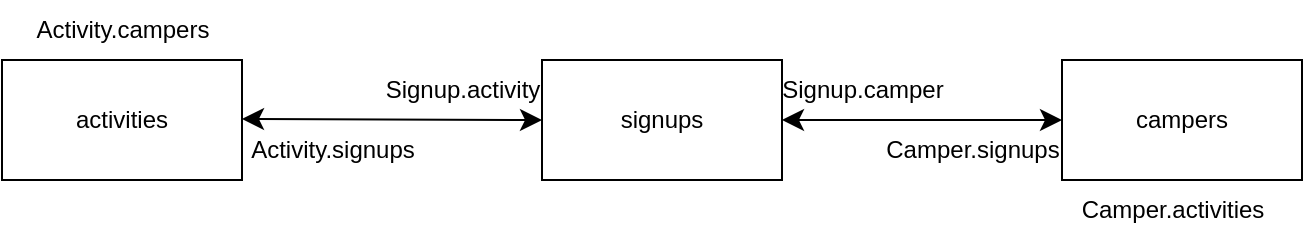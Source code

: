 <mxfile>
    <diagram id="ZNVmjGKRIGdSezwTeSJG" name="Page-1">
        <mxGraphModel dx="435" dy="375" grid="1" gridSize="10" guides="1" tooltips="1" connect="1" arrows="1" fold="1" page="1" pageScale="1" pageWidth="850" pageHeight="1100" math="0" shadow="0">
            <root>
                <mxCell id="0"/>
                <mxCell id="1" parent="0"/>
                <mxCell id="2" value="activities" style="whiteSpace=wrap;html=1;" vertex="1" parent="1">
                    <mxGeometry x="110" y="100" width="120" height="60" as="geometry"/>
                </mxCell>
                <mxCell id="3" value="signups" style="whiteSpace=wrap;html=1;" vertex="1" parent="1">
                    <mxGeometry x="380" y="100" width="120" height="60" as="geometry"/>
                </mxCell>
                <mxCell id="4" value="campers" style="whiteSpace=wrap;html=1;" vertex="1" parent="1">
                    <mxGeometry x="640" y="100" width="120" height="60" as="geometry"/>
                </mxCell>
                <mxCell id="6" value="Activity.signups" style="text;html=1;align=center;verticalAlign=middle;resizable=0;points=[];autosize=1;strokeColor=none;fillColor=none;" vertex="1" parent="1">
                    <mxGeometry x="220" y="130" width="110" height="30" as="geometry"/>
                </mxCell>
                <mxCell id="8" value="" style="edgeStyle=none;orthogonalLoop=1;jettySize=auto;html=1;endArrow=classic;startArrow=classic;endSize=8;startSize=8;entryX=0;entryY=0.5;entryDx=0;entryDy=0;" edge="1" parent="1" target="3">
                    <mxGeometry width="100" relative="1" as="geometry">
                        <mxPoint x="230" y="129.5" as="sourcePoint"/>
                        <mxPoint x="330" y="129.5" as="targetPoint"/>
                        <Array as="points"/>
                    </mxGeometry>
                </mxCell>
                <mxCell id="9" value="Signup.activity" style="text;html=1;align=center;verticalAlign=middle;resizable=0;points=[];autosize=1;strokeColor=none;fillColor=none;" vertex="1" parent="1">
                    <mxGeometry x="290" y="100" width="100" height="30" as="geometry"/>
                </mxCell>
                <mxCell id="10" value="" style="edgeStyle=none;orthogonalLoop=1;jettySize=auto;html=1;endArrow=classic;startArrow=classic;endSize=8;startSize=8;entryX=0;entryY=0.5;entryDx=0;entryDy=0;" edge="1" parent="1" target="4">
                    <mxGeometry width="100" relative="1" as="geometry">
                        <mxPoint x="500" y="130" as="sourcePoint"/>
                        <mxPoint x="600" y="130" as="targetPoint"/>
                        <Array as="points"/>
                    </mxGeometry>
                </mxCell>
                <mxCell id="11" value="Signup.camper" style="text;html=1;align=center;verticalAlign=middle;resizable=0;points=[];autosize=1;strokeColor=none;fillColor=none;" vertex="1" parent="1">
                    <mxGeometry x="490" y="100" width="100" height="30" as="geometry"/>
                </mxCell>
                <mxCell id="12" value="Camper.signups" style="text;html=1;align=center;verticalAlign=middle;resizable=0;points=[];autosize=1;strokeColor=none;fillColor=none;" vertex="1" parent="1">
                    <mxGeometry x="540" y="130" width="110" height="30" as="geometry"/>
                </mxCell>
                <mxCell id="13" value="Activity.campers" style="text;html=1;align=center;verticalAlign=middle;resizable=0;points=[];autosize=1;strokeColor=none;fillColor=none;" vertex="1" parent="1">
                    <mxGeometry x="115" y="70" width="110" height="30" as="geometry"/>
                </mxCell>
                <mxCell id="14" value="Camper.activities" style="text;html=1;align=center;verticalAlign=middle;resizable=0;points=[];autosize=1;strokeColor=none;fillColor=none;" vertex="1" parent="1">
                    <mxGeometry x="640" y="160" width="110" height="30" as="geometry"/>
                </mxCell>
            </root>
        </mxGraphModel>
    </diagram>
</mxfile>